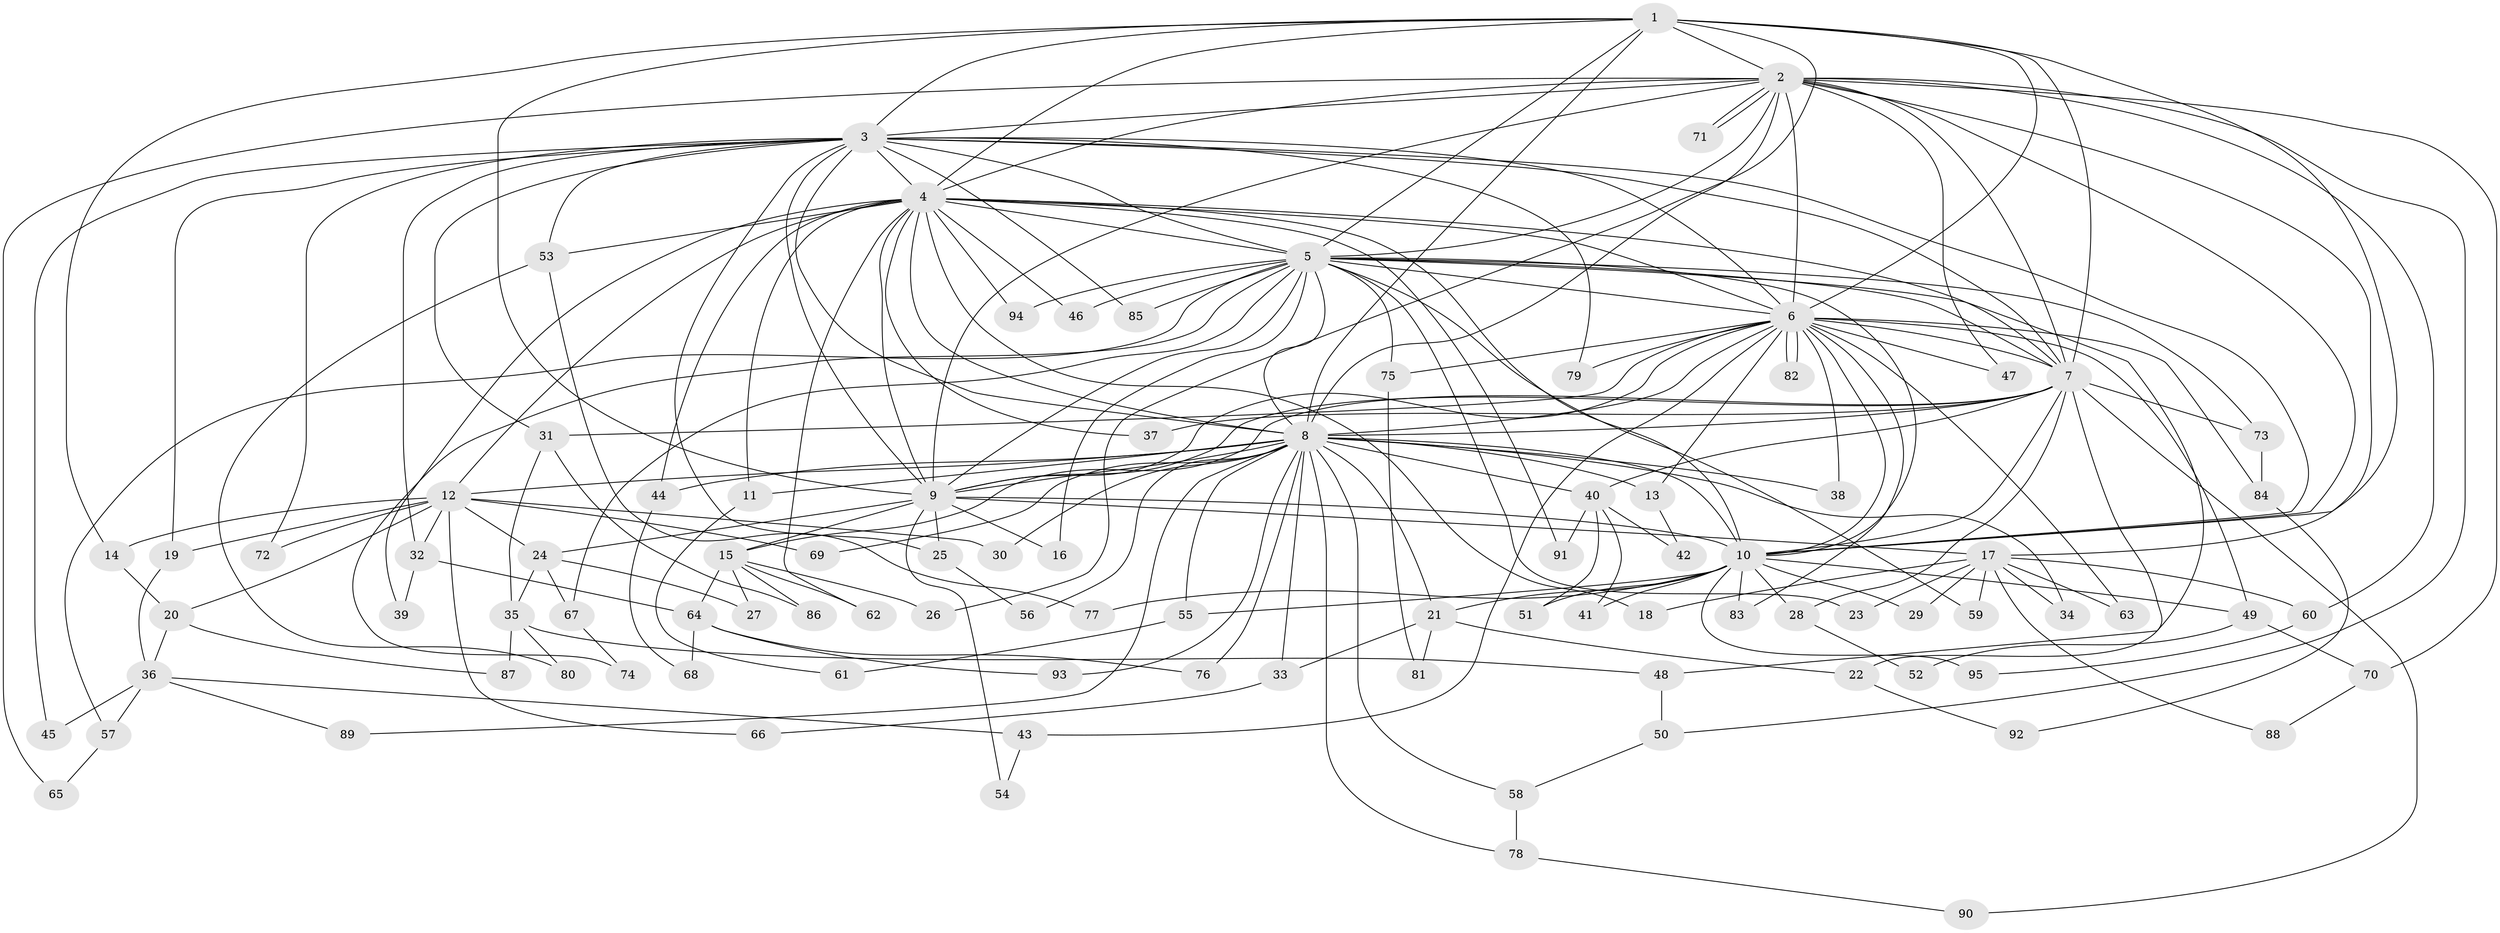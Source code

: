 // Generated by graph-tools (version 1.1) at 2025/13/03/09/25 04:13:51]
// undirected, 95 vertices, 215 edges
graph export_dot {
graph [start="1"]
  node [color=gray90,style=filled];
  1;
  2;
  3;
  4;
  5;
  6;
  7;
  8;
  9;
  10;
  11;
  12;
  13;
  14;
  15;
  16;
  17;
  18;
  19;
  20;
  21;
  22;
  23;
  24;
  25;
  26;
  27;
  28;
  29;
  30;
  31;
  32;
  33;
  34;
  35;
  36;
  37;
  38;
  39;
  40;
  41;
  42;
  43;
  44;
  45;
  46;
  47;
  48;
  49;
  50;
  51;
  52;
  53;
  54;
  55;
  56;
  57;
  58;
  59;
  60;
  61;
  62;
  63;
  64;
  65;
  66;
  67;
  68;
  69;
  70;
  71;
  72;
  73;
  74;
  75;
  76;
  77;
  78;
  79;
  80;
  81;
  82;
  83;
  84;
  85;
  86;
  87;
  88;
  89;
  90;
  91;
  92;
  93;
  94;
  95;
  1 -- 2;
  1 -- 3;
  1 -- 4;
  1 -- 5;
  1 -- 6;
  1 -- 7;
  1 -- 8;
  1 -- 9;
  1 -- 10;
  1 -- 14;
  1 -- 26;
  2 -- 3;
  2 -- 4;
  2 -- 5;
  2 -- 6;
  2 -- 7;
  2 -- 8;
  2 -- 9;
  2 -- 10;
  2 -- 17;
  2 -- 47;
  2 -- 50;
  2 -- 60;
  2 -- 65;
  2 -- 70;
  2 -- 71;
  2 -- 71;
  3 -- 4;
  3 -- 5;
  3 -- 6;
  3 -- 7;
  3 -- 8;
  3 -- 9;
  3 -- 10;
  3 -- 19;
  3 -- 25;
  3 -- 31;
  3 -- 32;
  3 -- 45;
  3 -- 53;
  3 -- 72;
  3 -- 79;
  3 -- 85;
  4 -- 5;
  4 -- 6;
  4 -- 7;
  4 -- 8;
  4 -- 9;
  4 -- 10;
  4 -- 11;
  4 -- 12;
  4 -- 18;
  4 -- 37;
  4 -- 39;
  4 -- 44;
  4 -- 46;
  4 -- 53;
  4 -- 62;
  4 -- 91;
  4 -- 94;
  5 -- 6;
  5 -- 7;
  5 -- 8;
  5 -- 9;
  5 -- 10;
  5 -- 16;
  5 -- 23;
  5 -- 46;
  5 -- 48;
  5 -- 57;
  5 -- 59;
  5 -- 67;
  5 -- 73;
  5 -- 74;
  5 -- 75;
  5 -- 85;
  5 -- 94;
  6 -- 7;
  6 -- 8;
  6 -- 9;
  6 -- 10;
  6 -- 13;
  6 -- 31;
  6 -- 38;
  6 -- 43;
  6 -- 47;
  6 -- 49;
  6 -- 63;
  6 -- 75;
  6 -- 79;
  6 -- 82;
  6 -- 82;
  6 -- 83;
  6 -- 84;
  7 -- 8;
  7 -- 9;
  7 -- 10;
  7 -- 15;
  7 -- 22;
  7 -- 28;
  7 -- 37;
  7 -- 40;
  7 -- 73;
  7 -- 90;
  8 -- 9;
  8 -- 10;
  8 -- 11;
  8 -- 12;
  8 -- 13;
  8 -- 21;
  8 -- 30;
  8 -- 33;
  8 -- 34;
  8 -- 38;
  8 -- 40;
  8 -- 44;
  8 -- 55;
  8 -- 56;
  8 -- 58;
  8 -- 69;
  8 -- 76;
  8 -- 78;
  8 -- 89;
  8 -- 93;
  9 -- 10;
  9 -- 15;
  9 -- 16;
  9 -- 17;
  9 -- 24;
  9 -- 25;
  9 -- 54;
  10 -- 21;
  10 -- 28;
  10 -- 29;
  10 -- 41;
  10 -- 49;
  10 -- 51;
  10 -- 55;
  10 -- 77;
  10 -- 83;
  10 -- 95;
  11 -- 61;
  12 -- 14;
  12 -- 19;
  12 -- 20;
  12 -- 24;
  12 -- 30;
  12 -- 32;
  12 -- 66;
  12 -- 69;
  12 -- 72;
  13 -- 42;
  14 -- 20;
  15 -- 26;
  15 -- 27;
  15 -- 62;
  15 -- 64;
  15 -- 86;
  17 -- 18;
  17 -- 23;
  17 -- 29;
  17 -- 34;
  17 -- 59;
  17 -- 60;
  17 -- 63;
  17 -- 88;
  19 -- 36;
  20 -- 36;
  20 -- 87;
  21 -- 22;
  21 -- 33;
  21 -- 81;
  22 -- 92;
  24 -- 27;
  24 -- 35;
  24 -- 67;
  25 -- 56;
  28 -- 52;
  31 -- 35;
  31 -- 86;
  32 -- 39;
  32 -- 64;
  33 -- 66;
  35 -- 48;
  35 -- 80;
  35 -- 87;
  36 -- 43;
  36 -- 45;
  36 -- 57;
  36 -- 89;
  40 -- 41;
  40 -- 42;
  40 -- 51;
  40 -- 91;
  43 -- 54;
  44 -- 68;
  48 -- 50;
  49 -- 52;
  49 -- 70;
  50 -- 58;
  53 -- 77;
  53 -- 80;
  55 -- 61;
  57 -- 65;
  58 -- 78;
  60 -- 95;
  64 -- 68;
  64 -- 76;
  64 -- 93;
  67 -- 74;
  70 -- 88;
  73 -- 84;
  75 -- 81;
  78 -- 90;
  84 -- 92;
}
